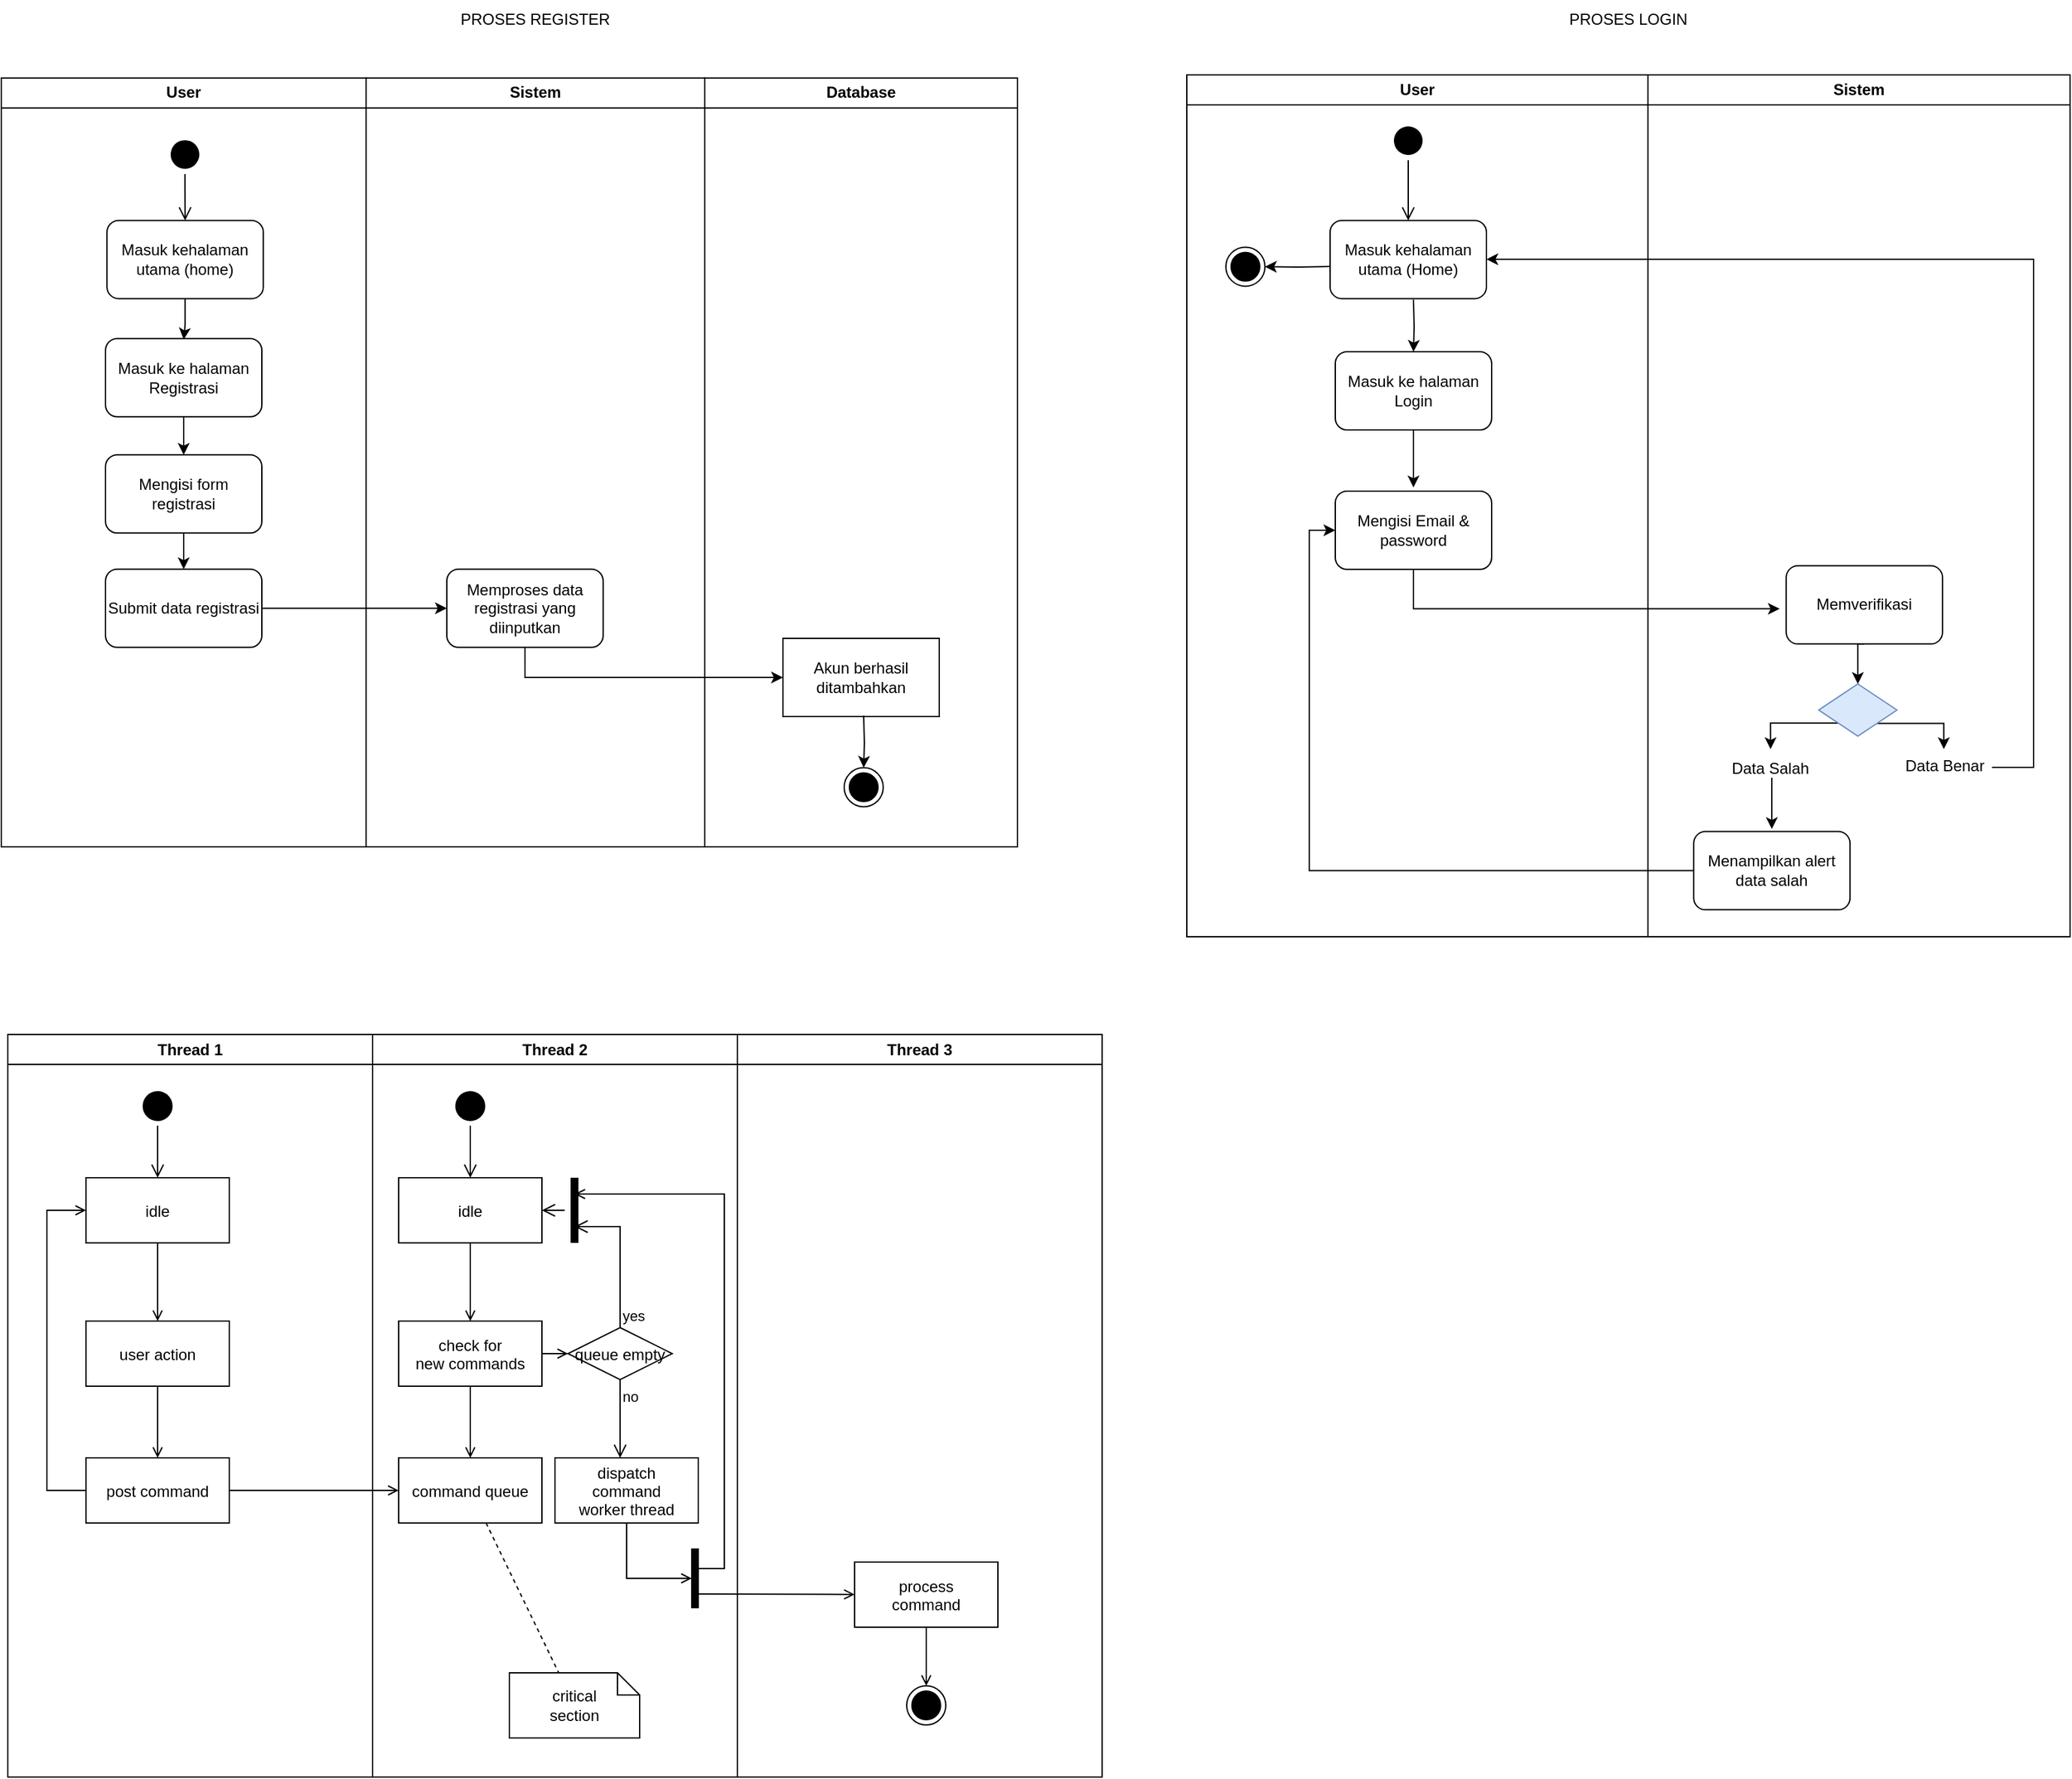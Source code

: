 <mxfile version="21.6.9" type="github">
  <diagram name="Page-1" id="e7e014a7-5840-1c2e-5031-d8a46d1fe8dd">
    <mxGraphModel dx="2171" dy="1440" grid="1" gridSize="10" guides="1" tooltips="1" connect="1" arrows="1" fold="1" page="1" pageScale="1" pageWidth="1169" pageHeight="826" background="none" math="0" shadow="0">
      <root>
        <mxCell id="0" />
        <mxCell id="1" parent="0" />
        <mxCell id="2" value="Thread 1" style="swimlane;whiteSpace=wrap;strokeColor=#000000;" parent="1" vertex="1">
          <mxGeometry x="165" y="954" width="280" height="570" as="geometry" />
        </mxCell>
        <mxCell id="5" value="" style="ellipse;shape=startState;fillColor=#000000;strokeColor=#000000;" parent="2" vertex="1">
          <mxGeometry x="100" y="40" width="30" height="30" as="geometry" />
        </mxCell>
        <mxCell id="6" value="" style="edgeStyle=elbowEdgeStyle;elbow=horizontal;verticalAlign=bottom;endArrow=open;endSize=8;strokeColor=#000000;endFill=1;rounded=0" parent="2" source="5" target="7" edge="1">
          <mxGeometry x="100" y="40" as="geometry">
            <mxPoint x="115" y="110" as="targetPoint" />
          </mxGeometry>
        </mxCell>
        <mxCell id="7" value="idle" style="strokeColor=#000000;" parent="2" vertex="1">
          <mxGeometry x="60" y="110" width="110" height="50" as="geometry" />
        </mxCell>
        <mxCell id="8" value="user action" style="strokeColor=#000000;" parent="2" vertex="1">
          <mxGeometry x="60" y="220" width="110" height="50" as="geometry" />
        </mxCell>
        <mxCell id="9" value="" style="endArrow=open;strokeColor=#000000;endFill=1;rounded=0" parent="2" source="7" target="8" edge="1">
          <mxGeometry relative="1" as="geometry" />
        </mxCell>
        <mxCell id="10" value="post command" style="strokeColor=#000000;" parent="2" vertex="1">
          <mxGeometry x="60" y="325" width="110" height="50" as="geometry" />
        </mxCell>
        <mxCell id="11" value="" style="endArrow=open;strokeColor=#000000;endFill=1;rounded=0" parent="2" source="8" target="10" edge="1">
          <mxGeometry relative="1" as="geometry" />
        </mxCell>
        <mxCell id="12" value="" style="edgeStyle=elbowEdgeStyle;elbow=horizontal;strokeColor=#000000;endArrow=open;endFill=1;rounded=0" parent="2" source="10" target="7" edge="1">
          <mxGeometry width="100" height="100" relative="1" as="geometry">
            <mxPoint x="160" y="290" as="sourcePoint" />
            <mxPoint x="260" y="190" as="targetPoint" />
            <Array as="points">
              <mxPoint x="30" y="250" />
            </Array>
          </mxGeometry>
        </mxCell>
        <mxCell id="3" value="Thread 2" style="swimlane;whiteSpace=wrap;strokeColor=#000000;" parent="1" vertex="1">
          <mxGeometry x="445" y="954" width="280" height="570" as="geometry" />
        </mxCell>
        <mxCell id="13" value="" style="ellipse;shape=startState;fillColor=#000000;strokeColor=#000000;" parent="3" vertex="1">
          <mxGeometry x="60" y="40" width="30" height="30" as="geometry" />
        </mxCell>
        <mxCell id="14" value="" style="edgeStyle=elbowEdgeStyle;elbow=horizontal;verticalAlign=bottom;endArrow=open;endSize=8;strokeColor=#000000;endFill=1;rounded=0" parent="3" source="13" target="15" edge="1">
          <mxGeometry x="40" y="20" as="geometry">
            <mxPoint x="55" y="90" as="targetPoint" />
          </mxGeometry>
        </mxCell>
        <mxCell id="15" value="idle" style="strokeColor=#000000;" parent="3" vertex="1">
          <mxGeometry x="20" y="110" width="110" height="50" as="geometry" />
        </mxCell>
        <mxCell id="16" value="check for &#xa;new commands" style="strokeColor=#000000;" parent="3" vertex="1">
          <mxGeometry x="20" y="220" width="110" height="50" as="geometry" />
        </mxCell>
        <mxCell id="17" value="" style="endArrow=open;strokeColor=#000000;endFill=1;rounded=0" parent="3" source="15" target="16" edge="1">
          <mxGeometry relative="1" as="geometry" />
        </mxCell>
        <mxCell id="18" value="command queue" style="strokeColor=#000000;" parent="3" vertex="1">
          <mxGeometry x="20" y="325" width="110" height="50" as="geometry" />
        </mxCell>
        <mxCell id="19" value="" style="endArrow=open;strokeColor=#000000;endFill=1;rounded=0" parent="3" source="16" target="18" edge="1">
          <mxGeometry relative="1" as="geometry" />
        </mxCell>
        <mxCell id="21" value="queue empty" style="rhombus;fillColor=none;strokeColor=#000000;" parent="3" vertex="1">
          <mxGeometry x="150" y="225" width="80" height="40" as="geometry" />
        </mxCell>
        <mxCell id="22" value="yes" style="edgeStyle=elbowEdgeStyle;elbow=horizontal;align=left;verticalAlign=bottom;endArrow=open;endSize=8;strokeColor=#000000;exitX=0.5;exitY=0;endFill=1;rounded=0;entryX=0.75;entryY=0.5;entryPerimeter=0" parent="3" source="21" target="25" edge="1">
          <mxGeometry x="-1" relative="1" as="geometry">
            <mxPoint x="160" y="150" as="targetPoint" />
            <Array as="points">
              <mxPoint x="190" y="180" />
            </Array>
          </mxGeometry>
        </mxCell>
        <mxCell id="23" value="no" style="edgeStyle=elbowEdgeStyle;elbow=horizontal;align=left;verticalAlign=top;endArrow=open;endSize=8;strokeColor=#000000;endFill=1;rounded=0" parent="3" source="21" target="30" edge="1">
          <mxGeometry x="-1" relative="1" as="geometry">
            <mxPoint x="190" y="305" as="targetPoint" />
          </mxGeometry>
        </mxCell>
        <mxCell id="24" value="" style="endArrow=open;strokeColor=#000000;endFill=1;rounded=0" parent="3" source="16" target="21" edge="1">
          <mxGeometry relative="1" as="geometry" />
        </mxCell>
        <mxCell id="25" value="" style="shape=line;strokeWidth=6;strokeColor=#000000;rotation=90" parent="3" vertex="1">
          <mxGeometry x="130" y="127.5" width="50" height="15" as="geometry" />
        </mxCell>
        <mxCell id="26" value="" style="edgeStyle=elbowEdgeStyle;elbow=horizontal;verticalAlign=bottom;endArrow=open;endSize=8;strokeColor=#000000;endFill=1;rounded=0" parent="3" source="25" target="15" edge="1">
          <mxGeometry x="130" y="90" as="geometry">
            <mxPoint x="230" y="140" as="targetPoint" />
          </mxGeometry>
        </mxCell>
        <mxCell id="30" value="dispatch&#xa;command&#xa;worker thread" style="strokeColor=#000000;" parent="3" vertex="1">
          <mxGeometry x="140" y="325" width="110" height="50" as="geometry" />
        </mxCell>
        <mxCell id="31" value="critical&#xa;section" style="shape=note;whiteSpace=wrap;size=17;strokeColor=#000000;" parent="3" vertex="1">
          <mxGeometry x="105" y="490" width="100" height="50" as="geometry" />
        </mxCell>
        <mxCell id="32" value="" style="endArrow=none;strokeColor=#000000;endFill=0;rounded=0;dashed=1" parent="3" source="18" target="31" edge="1">
          <mxGeometry relative="1" as="geometry" />
        </mxCell>
        <mxCell id="34" value="" style="whiteSpace=wrap;strokeColor=#000000;fillColor=#030303;" parent="3" vertex="1">
          <mxGeometry x="245" y="395" width="5" height="45" as="geometry" />
        </mxCell>
        <mxCell id="41" value="" style="edgeStyle=elbowEdgeStyle;elbow=horizontal;entryX=0;entryY=0.5;strokeColor=#000000;endArrow=open;endFill=1;rounded=0" parent="3" source="30" target="34" edge="1">
          <mxGeometry width="100" height="100" relative="1" as="geometry">
            <mxPoint x="60" y="480" as="sourcePoint" />
            <mxPoint x="160" y="380" as="targetPoint" />
            <Array as="points">
              <mxPoint x="195" y="400" />
            </Array>
          </mxGeometry>
        </mxCell>
        <mxCell id="4" value="Thread 3" style="swimlane;whiteSpace=wrap;strokeColor=#000000;" parent="1" vertex="1">
          <mxGeometry x="725" y="954" width="280" height="570" as="geometry" />
        </mxCell>
        <mxCell id="33" value="process&#xa;command" style="strokeColor=#000000;" parent="4" vertex="1">
          <mxGeometry x="90" y="405" width="110" height="50" as="geometry" />
        </mxCell>
        <mxCell id="35" value="" style="edgeStyle=elbowEdgeStyle;elbow=horizontal;strokeColor=#000000;endArrow=open;endFill=1;rounded=0;entryX=0.25;entryY=0.5;entryPerimeter=0" parent="4" target="25" edge="1">
          <mxGeometry width="100" height="100" relative="1" as="geometry">
            <mxPoint x="-30" y="410" as="sourcePoint" />
            <mxPoint x="-120" y="120" as="targetPoint" />
            <Array as="points">
              <mxPoint x="-10" y="135" />
            </Array>
          </mxGeometry>
        </mxCell>
        <mxCell id="37" value="" style="edgeStyle=none;strokeColor=#000000;endArrow=open;endFill=1;rounded=0" parent="4" target="33" edge="1">
          <mxGeometry width="100" height="100" relative="1" as="geometry">
            <mxPoint x="-30" y="429.5" as="sourcePoint" />
            <mxPoint x="90" y="429.5" as="targetPoint" />
          </mxGeometry>
        </mxCell>
        <mxCell id="38" value="" style="ellipse;shape=endState;fillColor=#000000;strokeColor=#000000;" parent="4" vertex="1">
          <mxGeometry x="130" y="500" width="30" height="30" as="geometry" />
        </mxCell>
        <mxCell id="39" value="" style="endArrow=open;strokeColor=#000000;endFill=1;rounded=0" parent="4" source="33" target="38" edge="1">
          <mxGeometry relative="1" as="geometry" />
        </mxCell>
        <mxCell id="20" value="" style="endArrow=open;strokeColor=#000000;endFill=1;rounded=0" parent="1" source="10" target="18" edge="1">
          <mxGeometry relative="1" as="geometry" />
        </mxCell>
        <mxCell id="n_CjR4kDcSBruVza5yp5-41" style="edgeStyle=orthogonalEdgeStyle;rounded=0;orthogonalLoop=1;jettySize=auto;html=1;" edge="1" parent="1" source="n_CjR4kDcSBruVza5yp5-56">
          <mxGeometry relative="1" as="geometry">
            <mxPoint x="300" y="420.59" as="targetPoint" />
          </mxGeometry>
        </mxCell>
        <mxCell id="n_CjR4kDcSBruVza5yp5-42" value="" style="ellipse;html=1;shape=startState;fillColor=#000000;strokeColor=none;" vertex="1" parent="1">
          <mxGeometry x="286" y="263.59" width="30" height="30" as="geometry" />
        </mxCell>
        <mxCell id="n_CjR4kDcSBruVza5yp5-43" value="" style="edgeStyle=orthogonalEdgeStyle;html=1;verticalAlign=bottom;endArrow=open;endSize=8;strokeColor=#000000;rounded=0;entryX=0.5;entryY=0;entryDx=0;entryDy=0;" edge="1" parent="1" source="n_CjR4kDcSBruVza5yp5-42" target="n_CjR4kDcSBruVza5yp5-56">
          <mxGeometry relative="1" as="geometry">
            <mxPoint x="300" y="353.59" as="targetPoint" />
            <Array as="points">
              <mxPoint x="301" y="306.31" />
              <mxPoint x="301" y="306.31" />
            </Array>
          </mxGeometry>
        </mxCell>
        <mxCell id="n_CjR4kDcSBruVza5yp5-44" style="edgeStyle=orthogonalEdgeStyle;rounded=0;orthogonalLoop=1;jettySize=auto;html=1;entryX=0.5;entryY=0;entryDx=0;entryDy=0;" edge="1" parent="1" source="n_CjR4kDcSBruVza5yp5-45" target="n_CjR4kDcSBruVza5yp5-47">
          <mxGeometry relative="1" as="geometry" />
        </mxCell>
        <mxCell id="n_CjR4kDcSBruVza5yp5-45" value="Masuk ke halaman Registrasi" style="rounded=1;whiteSpace=wrap;html=1;" vertex="1" parent="1">
          <mxGeometry x="240" y="419.9" width="120" height="60" as="geometry" />
        </mxCell>
        <mxCell id="n_CjR4kDcSBruVza5yp5-46" value="" style="edgeStyle=orthogonalEdgeStyle;rounded=0;orthogonalLoop=1;jettySize=auto;html=1;" edge="1" parent="1" source="n_CjR4kDcSBruVza5yp5-47" target="n_CjR4kDcSBruVza5yp5-49">
          <mxGeometry relative="1" as="geometry" />
        </mxCell>
        <mxCell id="n_CjR4kDcSBruVza5yp5-47" value="Mengisi form registrasi" style="rounded=1;whiteSpace=wrap;html=1;" vertex="1" parent="1">
          <mxGeometry x="240" y="509.11" width="120" height="60" as="geometry" />
        </mxCell>
        <mxCell id="n_CjR4kDcSBruVza5yp5-48" style="edgeStyle=orthogonalEdgeStyle;rounded=0;orthogonalLoop=1;jettySize=auto;html=1;exitX=1;exitY=0.5;exitDx=0;exitDy=0;" edge="1" parent="1" source="n_CjR4kDcSBruVza5yp5-49" target="n_CjR4kDcSBruVza5yp5-54">
          <mxGeometry relative="1" as="geometry">
            <mxPoint x="649" y="821.38" as="targetPoint" />
          </mxGeometry>
        </mxCell>
        <mxCell id="n_CjR4kDcSBruVza5yp5-49" value="Submit data registrasi" style="rounded=1;whiteSpace=wrap;html=1;" vertex="1" parent="1">
          <mxGeometry x="240" y="596.9" width="120" height="60" as="geometry" />
        </mxCell>
        <mxCell id="n_CjR4kDcSBruVza5yp5-53" value="Sistem" style="swimlane;whiteSpace=wrap;html=1;startSize=23;" vertex="1" parent="1">
          <mxGeometry x="440" y="219.9" width="260" height="590.1" as="geometry" />
        </mxCell>
        <mxCell id="n_CjR4kDcSBruVza5yp5-54" value="Memproses data registrasi yang diinputkan" style="rounded=1;whiteSpace=wrap;html=1;" vertex="1" parent="n_CjR4kDcSBruVza5yp5-53">
          <mxGeometry x="61.98" y="377.0" width="120" height="60" as="geometry" />
        </mxCell>
        <mxCell id="n_CjR4kDcSBruVza5yp5-55" value="User" style="swimlane;whiteSpace=wrap;html=1;startSize=23;" vertex="1" parent="1">
          <mxGeometry x="160" y="219.9" width="280" height="590.1" as="geometry" />
        </mxCell>
        <mxCell id="n_CjR4kDcSBruVza5yp5-56" value="Masuk kehalaman utama (home)" style="rounded=1;whiteSpace=wrap;html=1;" vertex="1" parent="n_CjR4kDcSBruVza5yp5-55">
          <mxGeometry x="81.12" y="109.31" width="120" height="60" as="geometry" />
        </mxCell>
        <mxCell id="n_CjR4kDcSBruVza5yp5-57" value="PROSES REGISTER" style="text;html=1;strokeColor=none;fillColor=none;align=center;verticalAlign=middle;whiteSpace=wrap;rounded=0;" vertex="1" parent="1">
          <mxGeometry x="430" y="160" width="280" height="30" as="geometry" />
        </mxCell>
        <mxCell id="n_CjR4kDcSBruVza5yp5-58" value="Database" style="swimlane;whiteSpace=wrap;html=1;startSize=23;" vertex="1" parent="1">
          <mxGeometry x="700" y="219.9" width="240" height="590.1" as="geometry" />
        </mxCell>
        <mxCell id="n_CjR4kDcSBruVza5yp5-59" value="Akun berhasil ditambahkan" style="rounded=0;whiteSpace=wrap;html=1;" vertex="1" parent="n_CjR4kDcSBruVza5yp5-58">
          <mxGeometry x="60.0" y="430.1" width="120" height="60" as="geometry" />
        </mxCell>
        <mxCell id="n_CjR4kDcSBruVza5yp5-60" value="" style="ellipse;html=1;shape=endState;fillColor=#000000;strokeColor=#000000;" vertex="1" parent="n_CjR4kDcSBruVza5yp5-58">
          <mxGeometry x="106.98" y="529.38" width="30" height="30" as="geometry" />
        </mxCell>
        <mxCell id="n_CjR4kDcSBruVza5yp5-61" value="" style="edgeStyle=orthogonalEdgeStyle;rounded=0;orthogonalLoop=1;jettySize=auto;html=1;" edge="1" parent="n_CjR4kDcSBruVza5yp5-58" target="n_CjR4kDcSBruVza5yp5-60">
          <mxGeometry relative="1" as="geometry">
            <mxPoint x="121.98" y="489.38" as="sourcePoint" />
          </mxGeometry>
        </mxCell>
        <mxCell id="n_CjR4kDcSBruVza5yp5-62" style="edgeStyle=orthogonalEdgeStyle;rounded=0;orthogonalLoop=1;jettySize=auto;html=1;exitX=0.5;exitY=1;exitDx=0;exitDy=0;entryX=0;entryY=0.5;entryDx=0;entryDy=0;" edge="1" parent="1" source="n_CjR4kDcSBruVza5yp5-54" target="n_CjR4kDcSBruVza5yp5-59">
          <mxGeometry relative="1" as="geometry" />
        </mxCell>
        <mxCell id="n_CjR4kDcSBruVza5yp5-63" style="edgeStyle=orthogonalEdgeStyle;rounded=0;orthogonalLoop=1;jettySize=auto;html=1;exitX=-0.041;exitY=0.588;exitDx=0;exitDy=0;exitPerimeter=0;entryX=1;entryY=0.5;entryDx=0;entryDy=0;" edge="1" parent="1" target="n_CjR4kDcSBruVza5yp5-79">
          <mxGeometry relative="1" as="geometry">
            <mxPoint x="1181.08" y="364.49" as="sourcePoint" />
            <mxPoint x="1136.0" y="364.754" as="targetPoint" />
          </mxGeometry>
        </mxCell>
        <mxCell id="n_CjR4kDcSBruVza5yp5-64" value="Masuk kehalaman utama (Home)" style="rounded=1;whiteSpace=wrap;html=1;" vertex="1" parent="1">
          <mxGeometry x="1180" y="329.21" width="120" height="60" as="geometry" />
        </mxCell>
        <mxCell id="n_CjR4kDcSBruVza5yp5-65" value="" style="ellipse;html=1;shape=startState;fillColor=#000000;strokeColor=none;" vertex="1" parent="1">
          <mxGeometry x="1225" y="253.0" width="30" height="30" as="geometry" />
        </mxCell>
        <mxCell id="n_CjR4kDcSBruVza5yp5-66" value="" style="edgeStyle=orthogonalEdgeStyle;html=1;verticalAlign=bottom;endArrow=open;endSize=8;strokeColor=#000000;rounded=0;entryX=0.5;entryY=0;entryDx=0;entryDy=0;" edge="1" parent="1" source="n_CjR4kDcSBruVza5yp5-65" target="n_CjR4kDcSBruVza5yp5-64">
          <mxGeometry relative="1" as="geometry">
            <mxPoint x="1240" y="343.0" as="targetPoint" />
          </mxGeometry>
        </mxCell>
        <mxCell id="n_CjR4kDcSBruVza5yp5-67" style="edgeStyle=orthogonalEdgeStyle;rounded=0;orthogonalLoop=1;jettySize=auto;html=1;exitX=0.5;exitY=1;exitDx=0;exitDy=0;entryX=0.5;entryY=-0.048;entryDx=0;entryDy=0;entryPerimeter=0;" edge="1" parent="1" source="n_CjR4kDcSBruVza5yp5-68" target="n_CjR4kDcSBruVza5yp5-70">
          <mxGeometry relative="1" as="geometry" />
        </mxCell>
        <mxCell id="n_CjR4kDcSBruVza5yp5-68" value="Masuk ke halaman Login" style="rounded=1;whiteSpace=wrap;html=1;" vertex="1" parent="1">
          <mxGeometry x="1184" y="430.0" width="120" height="60" as="geometry" />
        </mxCell>
        <mxCell id="n_CjR4kDcSBruVza5yp5-69" style="edgeStyle=orthogonalEdgeStyle;rounded=0;orthogonalLoop=1;jettySize=auto;html=1;exitX=0.5;exitY=1;exitDx=0;exitDy=0;" edge="1" parent="1" source="n_CjR4kDcSBruVza5yp5-70">
          <mxGeometry relative="1" as="geometry">
            <Array as="points">
              <mxPoint x="1244" y="627" />
            </Array>
            <mxPoint x="1525.12" y="627.31" as="targetPoint" />
          </mxGeometry>
        </mxCell>
        <mxCell id="n_CjR4kDcSBruVza5yp5-70" value="Mengisi Email &amp;amp; password" style="rounded=1;whiteSpace=wrap;html=1;" vertex="1" parent="1">
          <mxGeometry x="1184" y="537" width="120" height="60" as="geometry" />
        </mxCell>
        <mxCell id="n_CjR4kDcSBruVza5yp5-71" style="edgeStyle=orthogonalEdgeStyle;rounded=0;orthogonalLoop=1;jettySize=auto;html=1;entryX=0.5;entryY=0;entryDx=0;entryDy=0;" edge="1" parent="1" target="n_CjR4kDcSBruVza5yp5-68">
          <mxGeometry relative="1" as="geometry">
            <mxPoint x="1244" y="390.0" as="sourcePoint" />
          </mxGeometry>
        </mxCell>
        <mxCell id="n_CjR4kDcSBruVza5yp5-72" style="edgeStyle=orthogonalEdgeStyle;rounded=0;orthogonalLoop=1;jettySize=auto;html=1;exitX=0;exitY=1;exitDx=0;exitDy=0;entryX=0.5;entryY=0;entryDx=0;entryDy=0;" edge="1" parent="1">
          <mxGeometry relative="1" as="geometry">
            <Array as="points">
              <mxPoint x="1518.12" y="715" />
            </Array>
            <mxPoint x="1573.12" y="715" as="sourcePoint" />
            <mxPoint x="1518.12" y="735" as="targetPoint" />
          </mxGeometry>
        </mxCell>
        <mxCell id="n_CjR4kDcSBruVza5yp5-73" style="edgeStyle=orthogonalEdgeStyle;rounded=0;orthogonalLoop=1;jettySize=auto;html=1;entryX=0.5;entryY=0;entryDx=0;entryDy=0;" edge="1" parent="1">
          <mxGeometry relative="1" as="geometry">
            <mxPoint x="1600.12" y="715.31" as="sourcePoint" />
            <mxPoint x="1651.12" y="735" as="targetPoint" />
            <Array as="points">
              <mxPoint x="1651.12" y="715" />
            </Array>
          </mxGeometry>
        </mxCell>
        <mxCell id="n_CjR4kDcSBruVza5yp5-74" value="" style="rhombus;whiteSpace=wrap;html=1;fillColor=#dae8fc;strokeColor=#6c8ebf;" vertex="1" parent="1">
          <mxGeometry x="1555.12" y="685" width="60" height="40" as="geometry" />
        </mxCell>
        <mxCell id="n_CjR4kDcSBruVza5yp5-75" value="" style="edgeStyle=orthogonalEdgeStyle;rounded=0;orthogonalLoop=1;jettySize=auto;html=1;" edge="1" parent="1">
          <mxGeometry relative="1" as="geometry">
            <mxPoint x="1519.077" y="757" as="sourcePoint" />
            <mxPoint x="1519.077" y="796.31" as="targetPoint" />
          </mxGeometry>
        </mxCell>
        <mxCell id="n_CjR4kDcSBruVza5yp5-76" value="Data Salah" style="text;html=1;strokeColor=none;fillColor=none;align=center;verticalAlign=middle;whiteSpace=wrap;rounded=0;" vertex="1" parent="1">
          <mxGeometry x="1478.12" y="735" width="80" height="30" as="geometry" />
        </mxCell>
        <mxCell id="n_CjR4kDcSBruVza5yp5-77" style="edgeStyle=orthogonalEdgeStyle;rounded=0;orthogonalLoop=1;jettySize=auto;html=1;exitX=0.5;exitY=1;exitDx=0;exitDy=0;entryX=0.5;entryY=0;entryDx=0;entryDy=0;" edge="1" parent="1" source="n_CjR4kDcSBruVza5yp5-78" target="n_CjR4kDcSBruVza5yp5-74">
          <mxGeometry relative="1" as="geometry" />
        </mxCell>
        <mxCell id="n_CjR4kDcSBruVza5yp5-78" value="Memverifikasi" style="whiteSpace=wrap;html=1;rounded=1;" vertex="1" parent="1">
          <mxGeometry x="1530.12" y="594.31" width="120" height="60" as="geometry" />
        </mxCell>
        <mxCell id="n_CjR4kDcSBruVza5yp5-79" value="" style="ellipse;html=1;shape=endState;fillColor=#000000;strokeColor=#000000;" vertex="1" parent="1">
          <mxGeometry x="1100" y="349.69" width="30" height="30" as="geometry" />
        </mxCell>
        <mxCell id="n_CjR4kDcSBruVza5yp5-80" value="PROSES LOGIN" style="text;html=1;strokeColor=none;fillColor=none;align=center;verticalAlign=middle;whiteSpace=wrap;rounded=0;" vertex="1" parent="1">
          <mxGeometry x="1269" y="160.0" width="280" height="30" as="geometry" />
        </mxCell>
        <mxCell id="n_CjR4kDcSBruVza5yp5-81" style="edgeStyle=orthogonalEdgeStyle;rounded=0;orthogonalLoop=1;jettySize=auto;html=1;" edge="1" parent="1" target="n_CjR4kDcSBruVza5yp5-64">
          <mxGeometry relative="1" as="geometry">
            <Array as="points">
              <mxPoint x="1720" y="749.04" />
              <mxPoint x="1720" y="359.04" />
            </Array>
            <mxPoint x="1688.12" y="749.04" as="sourcePoint" />
            <mxPoint x="1310" y="359.04" as="targetPoint" />
          </mxGeometry>
        </mxCell>
        <mxCell id="n_CjR4kDcSBruVza5yp5-82" style="edgeStyle=orthogonalEdgeStyle;rounded=0;orthogonalLoop=1;jettySize=auto;html=1;entryX=0;entryY=0.5;entryDx=0;entryDy=0;" edge="1" parent="1" source="n_CjR4kDcSBruVza5yp5-83" target="n_CjR4kDcSBruVza5yp5-70">
          <mxGeometry relative="1" as="geometry" />
        </mxCell>
        <mxCell id="n_CjR4kDcSBruVza5yp5-83" value="Menampilkan alert data salah" style="rounded=1;whiteSpace=wrap;html=1;" vertex="1" parent="1">
          <mxGeometry x="1459.12" y="798.31" width="120" height="60" as="geometry" />
        </mxCell>
        <mxCell id="n_CjR4kDcSBruVza5yp5-84" value="User" style="swimlane;whiteSpace=wrap;html=1;" vertex="1" parent="1">
          <mxGeometry x="1070" y="217.49" width="354" height="661.55" as="geometry" />
        </mxCell>
        <mxCell id="n_CjR4kDcSBruVza5yp5-85" value="Sistem" style="swimlane;whiteSpace=wrap;html=1;startSize=23;" vertex="1" parent="1">
          <mxGeometry x="1424" y="217.49" width="324" height="661.55" as="geometry" />
        </mxCell>
        <mxCell id="n_CjR4kDcSBruVza5yp5-86" value="Data Benar" style="text;html=1;strokeColor=none;fillColor=none;align=center;verticalAlign=middle;whiteSpace=wrap;rounded=0;" vertex="1" parent="n_CjR4kDcSBruVza5yp5-85">
          <mxGeometry x="188.12" y="515.1" width="80" height="30" as="geometry" />
        </mxCell>
      </root>
    </mxGraphModel>
  </diagram>
</mxfile>
